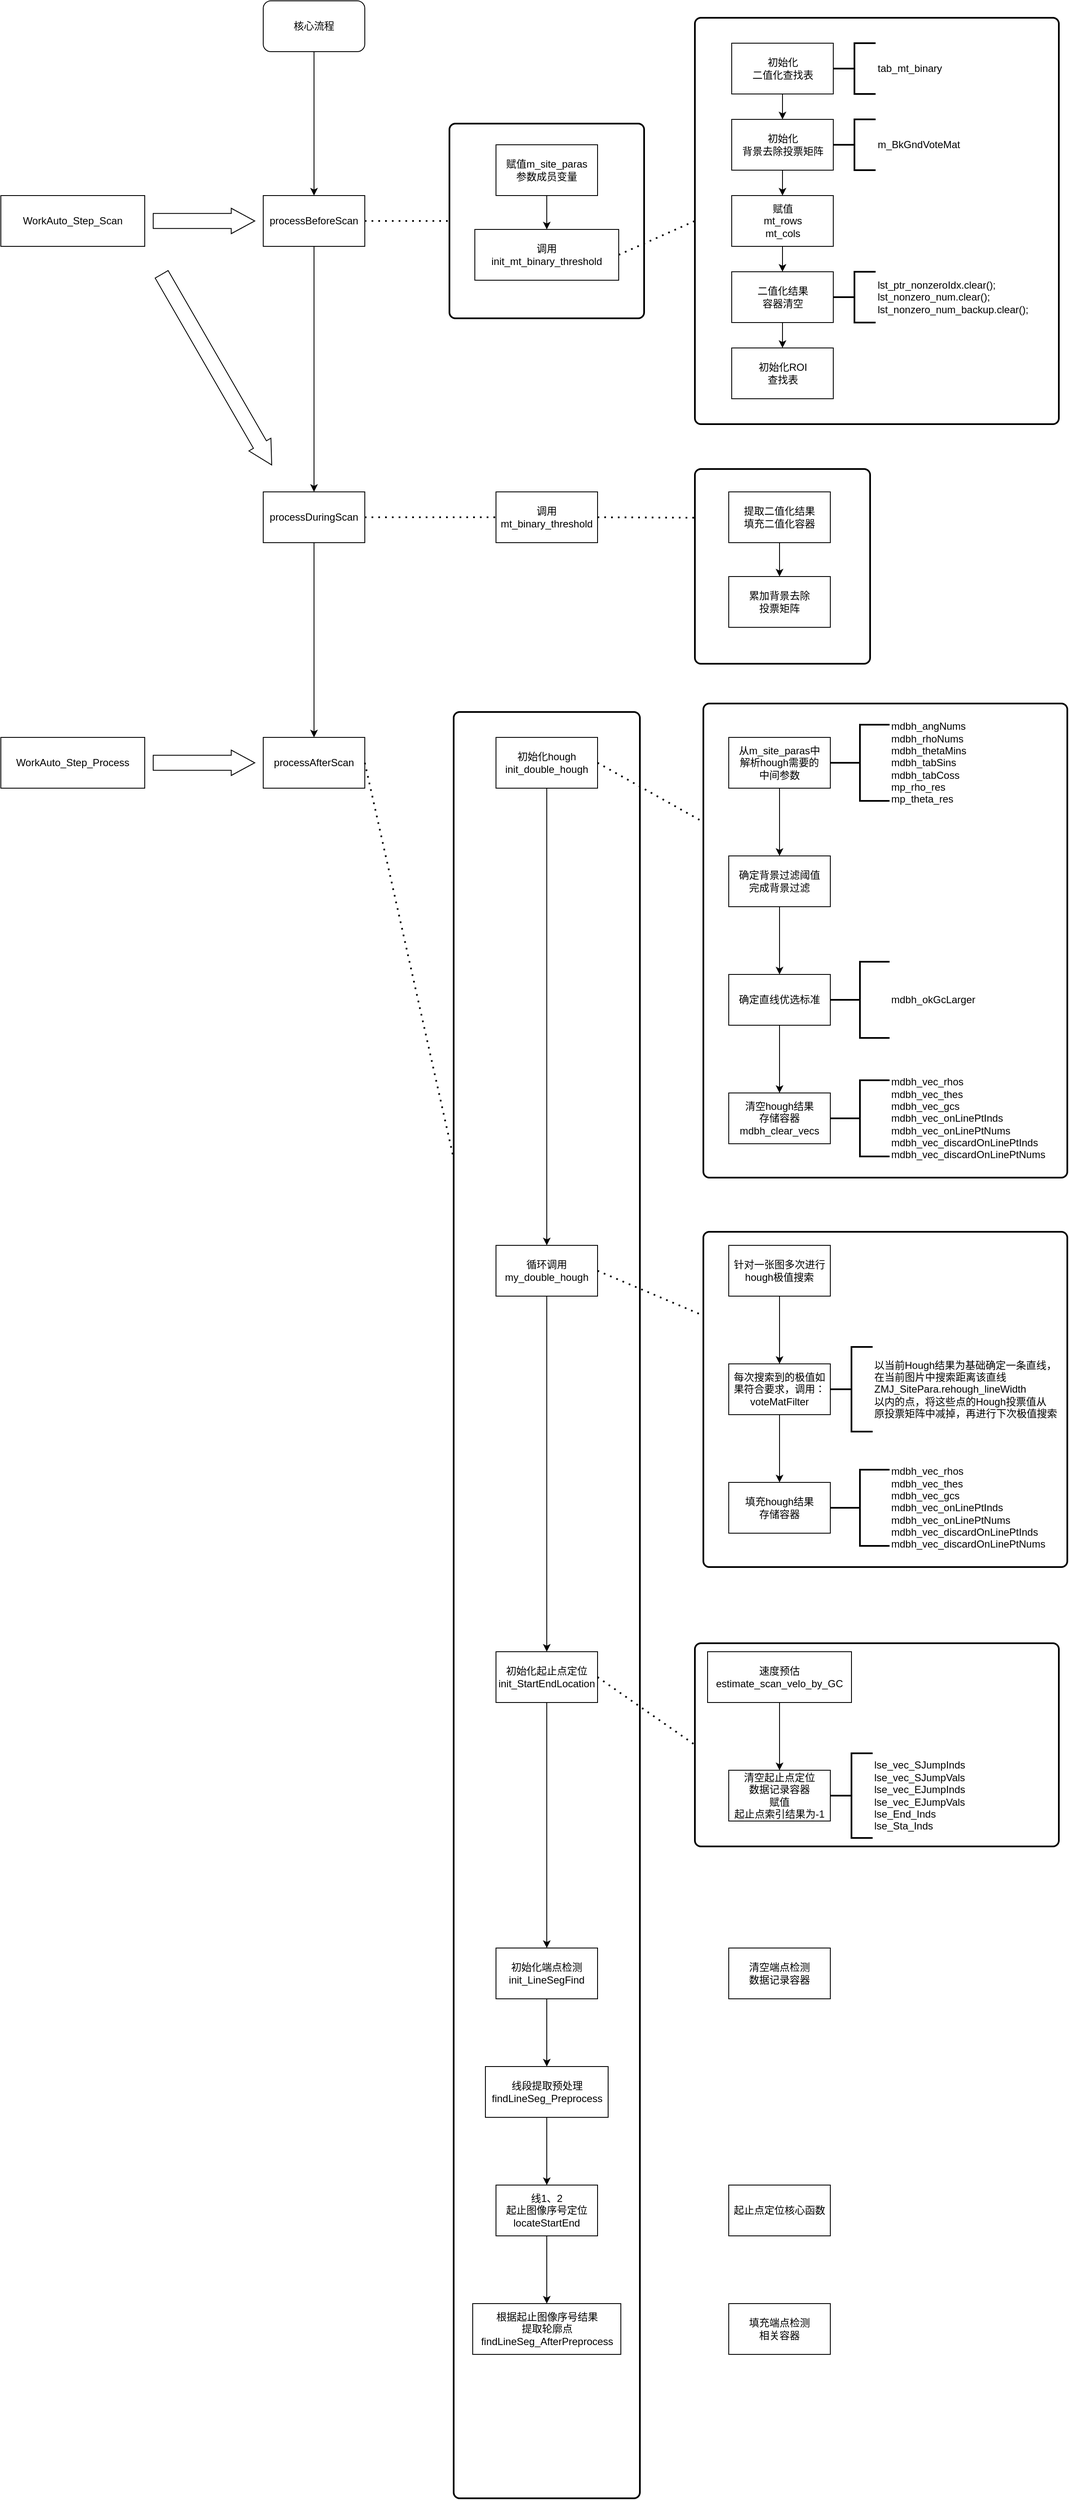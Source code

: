 <mxfile version="14.4.2" type="github">
  <diagram id="x87WVIfukVuzpfLglqjt" name="Page-1">
    <mxGraphModel dx="2377" dy="868" grid="1" gridSize="10" guides="1" tooltips="1" connect="1" arrows="1" fold="1" page="1" pageScale="1" pageWidth="827" pageHeight="1169" math="0" shadow="0">
      <root>
        <mxCell id="0" />
        <mxCell id="1" parent="0" />
        <mxCell id="iU9pxKzeouGR61ay9LNh-82" value="" style="rounded=1;whiteSpace=wrap;html=1;absoluteArcSize=1;arcSize=14;strokeWidth=2;" vertex="1" parent="1">
          <mxGeometry x="335" y="860" width="220" height="2110" as="geometry" />
        </mxCell>
        <mxCell id="iU9pxKzeouGR61ay9LNh-80" value="" style="rounded=1;whiteSpace=wrap;html=1;absoluteArcSize=1;arcSize=14;strokeWidth=2;" vertex="1" parent="1">
          <mxGeometry x="620" y="1960" width="430" height="240" as="geometry" />
        </mxCell>
        <mxCell id="iU9pxKzeouGR61ay9LNh-64" value="" style="rounded=1;whiteSpace=wrap;html=1;absoluteArcSize=1;arcSize=14;strokeWidth=2;" vertex="1" parent="1">
          <mxGeometry x="630" y="1474" width="430" height="396" as="geometry" />
        </mxCell>
        <mxCell id="iU9pxKzeouGR61ay9LNh-56" value="" style="rounded=1;whiteSpace=wrap;html=1;absoluteArcSize=1;arcSize=14;strokeWidth=2;" vertex="1" parent="1">
          <mxGeometry x="630" y="850" width="430" height="560" as="geometry" />
        </mxCell>
        <mxCell id="iU9pxKzeouGR61ay9LNh-30" value="" style="rounded=1;whiteSpace=wrap;html=1;absoluteArcSize=1;arcSize=14;strokeWidth=2;" vertex="1" parent="1">
          <mxGeometry x="620" y="573" width="207" height="230" as="geometry" />
        </mxCell>
        <mxCell id="iU9pxKzeouGR61ay9LNh-27" value="" style="rounded=1;whiteSpace=wrap;html=1;absoluteArcSize=1;arcSize=14;strokeWidth=2;" vertex="1" parent="1">
          <mxGeometry x="620" y="40" width="430" height="480" as="geometry" />
        </mxCell>
        <mxCell id="iU9pxKzeouGR61ay9LNh-25" value="" style="rounded=1;whiteSpace=wrap;html=1;absoluteArcSize=1;arcSize=14;strokeWidth=2;" vertex="1" parent="1">
          <mxGeometry x="330" y="165" width="230" height="230" as="geometry" />
        </mxCell>
        <mxCell id="iU9pxKzeouGR61ay9LNh-3" value="" style="edgeStyle=orthogonalEdgeStyle;rounded=0;orthogonalLoop=1;jettySize=auto;html=1;" edge="1" parent="1" source="iU9pxKzeouGR61ay9LNh-1" target="iU9pxKzeouGR61ay9LNh-2">
          <mxGeometry relative="1" as="geometry" />
        </mxCell>
        <mxCell id="iU9pxKzeouGR61ay9LNh-1" value="核心流程" style="rounded=1;whiteSpace=wrap;html=1;" vertex="1" parent="1">
          <mxGeometry x="110" y="20" width="120" height="60" as="geometry" />
        </mxCell>
        <mxCell id="iU9pxKzeouGR61ay9LNh-17" value="" style="edgeStyle=orthogonalEdgeStyle;rounded=0;orthogonalLoop=1;jettySize=auto;html=1;" edge="1" parent="1" source="iU9pxKzeouGR61ay9LNh-2" target="iU9pxKzeouGR61ay9LNh-16">
          <mxGeometry relative="1" as="geometry" />
        </mxCell>
        <mxCell id="iU9pxKzeouGR61ay9LNh-2" value="processBeforeScan" style="rounded=0;whiteSpace=wrap;html=1;" vertex="1" parent="1">
          <mxGeometry x="110" y="250" width="120" height="60" as="geometry" />
        </mxCell>
        <mxCell id="iU9pxKzeouGR61ay9LNh-6" value="" style="edgeStyle=orthogonalEdgeStyle;rounded=0;orthogonalLoop=1;jettySize=auto;html=1;" edge="1" parent="1" source="iU9pxKzeouGR61ay9LNh-4" target="iU9pxKzeouGR61ay9LNh-5">
          <mxGeometry relative="1" as="geometry" />
        </mxCell>
        <mxCell id="iU9pxKzeouGR61ay9LNh-4" value="赋值m_site_paras&lt;br&gt;参数成员变量" style="rounded=0;whiteSpace=wrap;html=1;" vertex="1" parent="1">
          <mxGeometry x="385" y="190" width="120" height="60" as="geometry" />
        </mxCell>
        <mxCell id="iU9pxKzeouGR61ay9LNh-5" value="调用&lt;br&gt;init_mt_binary_threshold" style="whiteSpace=wrap;html=1;rounded=0;" vertex="1" parent="1">
          <mxGeometry x="360" y="290" width="170" height="60" as="geometry" />
        </mxCell>
        <mxCell id="iU9pxKzeouGR61ay9LNh-9" value="" style="edgeStyle=orthogonalEdgeStyle;rounded=0;orthogonalLoop=1;jettySize=auto;html=1;" edge="1" parent="1" source="iU9pxKzeouGR61ay9LNh-7" target="iU9pxKzeouGR61ay9LNh-8">
          <mxGeometry relative="1" as="geometry" />
        </mxCell>
        <mxCell id="iU9pxKzeouGR61ay9LNh-7" value="初始化&lt;br&gt;二值化查找表" style="rounded=0;whiteSpace=wrap;html=1;" vertex="1" parent="1">
          <mxGeometry x="663.5" y="70" width="120" height="60" as="geometry" />
        </mxCell>
        <mxCell id="iU9pxKzeouGR61ay9LNh-11" value="" style="edgeStyle=orthogonalEdgeStyle;rounded=0;orthogonalLoop=1;jettySize=auto;html=1;" edge="1" parent="1" source="iU9pxKzeouGR61ay9LNh-8" target="iU9pxKzeouGR61ay9LNh-10">
          <mxGeometry relative="1" as="geometry" />
        </mxCell>
        <mxCell id="iU9pxKzeouGR61ay9LNh-8" value="初始化&lt;br&gt;背景去除投票矩阵" style="whiteSpace=wrap;html=1;rounded=0;" vertex="1" parent="1">
          <mxGeometry x="663.5" y="160" width="120" height="60" as="geometry" />
        </mxCell>
        <mxCell id="iU9pxKzeouGR61ay9LNh-13" value="" style="edgeStyle=orthogonalEdgeStyle;rounded=0;orthogonalLoop=1;jettySize=auto;html=1;" edge="1" parent="1" source="iU9pxKzeouGR61ay9LNh-10" target="iU9pxKzeouGR61ay9LNh-12">
          <mxGeometry relative="1" as="geometry" />
        </mxCell>
        <mxCell id="iU9pxKzeouGR61ay9LNh-10" value="赋值&lt;br&gt;mt_rows&lt;br&gt;mt_cols" style="whiteSpace=wrap;html=1;rounded=0;" vertex="1" parent="1">
          <mxGeometry x="663.5" y="250" width="120" height="60" as="geometry" />
        </mxCell>
        <mxCell id="iU9pxKzeouGR61ay9LNh-15" value="" style="edgeStyle=orthogonalEdgeStyle;rounded=0;orthogonalLoop=1;jettySize=auto;html=1;" edge="1" parent="1" source="iU9pxKzeouGR61ay9LNh-12" target="iU9pxKzeouGR61ay9LNh-14">
          <mxGeometry relative="1" as="geometry" />
        </mxCell>
        <mxCell id="iU9pxKzeouGR61ay9LNh-12" value="二值化结果&lt;br&gt;容器清空" style="whiteSpace=wrap;html=1;rounded=0;" vertex="1" parent="1">
          <mxGeometry x="663.5" y="340" width="120" height="60" as="geometry" />
        </mxCell>
        <mxCell id="iU9pxKzeouGR61ay9LNh-14" value="初始化ROI&lt;br&gt;查找表" style="whiteSpace=wrap;html=1;rounded=0;" vertex="1" parent="1">
          <mxGeometry x="663.5" y="430" width="120" height="60" as="geometry" />
        </mxCell>
        <mxCell id="iU9pxKzeouGR61ay9LNh-32" value="" style="edgeStyle=orthogonalEdgeStyle;rounded=0;orthogonalLoop=1;jettySize=auto;html=1;" edge="1" parent="1" source="iU9pxKzeouGR61ay9LNh-16" target="iU9pxKzeouGR61ay9LNh-31">
          <mxGeometry relative="1" as="geometry" />
        </mxCell>
        <mxCell id="iU9pxKzeouGR61ay9LNh-16" value="processDuringScan" style="rounded=0;whiteSpace=wrap;html=1;" vertex="1" parent="1">
          <mxGeometry x="110" y="600" width="120" height="60" as="geometry" />
        </mxCell>
        <mxCell id="iU9pxKzeouGR61ay9LNh-18" value="调用&lt;br&gt;mt_binary_threshold" style="rounded=0;whiteSpace=wrap;html=1;" vertex="1" parent="1">
          <mxGeometry x="385" y="600" width="120" height="60" as="geometry" />
        </mxCell>
        <mxCell id="iU9pxKzeouGR61ay9LNh-21" value="" style="edgeStyle=orthogonalEdgeStyle;rounded=0;orthogonalLoop=1;jettySize=auto;html=1;" edge="1" parent="1" source="iU9pxKzeouGR61ay9LNh-19" target="iU9pxKzeouGR61ay9LNh-20">
          <mxGeometry relative="1" as="geometry" />
        </mxCell>
        <mxCell id="iU9pxKzeouGR61ay9LNh-19" value="提取二值化结果&lt;br&gt;填充二值化容器" style="rounded=0;whiteSpace=wrap;html=1;" vertex="1" parent="1">
          <mxGeometry x="660" y="600" width="120" height="60" as="geometry" />
        </mxCell>
        <mxCell id="iU9pxKzeouGR61ay9LNh-20" value="累加背景去除&lt;br&gt;投票矩阵" style="whiteSpace=wrap;html=1;rounded=0;" vertex="1" parent="1">
          <mxGeometry x="660" y="700" width="120" height="60" as="geometry" />
        </mxCell>
        <mxCell id="iU9pxKzeouGR61ay9LNh-22" value="" style="endArrow=none;dashed=1;html=1;dashPattern=1 3;strokeWidth=2;exitX=1;exitY=0.5;exitDx=0;exitDy=0;entryX=0;entryY=0.5;entryDx=0;entryDy=0;" edge="1" parent="1" source="iU9pxKzeouGR61ay9LNh-16" target="iU9pxKzeouGR61ay9LNh-18">
          <mxGeometry width="50" height="50" relative="1" as="geometry">
            <mxPoint x="280" y="620" as="sourcePoint" />
            <mxPoint x="330" y="570" as="targetPoint" />
          </mxGeometry>
        </mxCell>
        <mxCell id="iU9pxKzeouGR61ay9LNh-23" value="" style="endArrow=none;dashed=1;html=1;dashPattern=1 3;strokeWidth=2;exitX=1;exitY=0.5;exitDx=0;exitDy=0;entryX=0;entryY=0.25;entryDx=0;entryDy=0;" edge="1" parent="1" source="iU9pxKzeouGR61ay9LNh-18" target="iU9pxKzeouGR61ay9LNh-30">
          <mxGeometry width="50" height="50" relative="1" as="geometry">
            <mxPoint x="510" y="584" as="sourcePoint" />
            <mxPoint x="665" y="584" as="targetPoint" />
          </mxGeometry>
        </mxCell>
        <mxCell id="iU9pxKzeouGR61ay9LNh-24" value="" style="endArrow=none;dashed=1;html=1;dashPattern=1 3;strokeWidth=2;exitX=1;exitY=0.5;exitDx=0;exitDy=0;entryX=0;entryY=0.5;entryDx=0;entryDy=0;" edge="1" parent="1" source="iU9pxKzeouGR61ay9LNh-2" target="iU9pxKzeouGR61ay9LNh-25">
          <mxGeometry width="50" height="50" relative="1" as="geometry">
            <mxPoint x="270" y="230" as="sourcePoint" />
            <mxPoint x="320" y="280" as="targetPoint" />
          </mxGeometry>
        </mxCell>
        <mxCell id="iU9pxKzeouGR61ay9LNh-28" value="" style="endArrow=none;dashed=1;html=1;dashPattern=1 3;strokeWidth=2;exitX=1;exitY=0.5;exitDx=0;exitDy=0;entryX=0;entryY=0.5;entryDx=0;entryDy=0;" edge="1" parent="1" source="iU9pxKzeouGR61ay9LNh-5" target="iU9pxKzeouGR61ay9LNh-27">
          <mxGeometry width="50" height="50" relative="1" as="geometry">
            <mxPoint x="240" y="290" as="sourcePoint" />
            <mxPoint x="340" y="290" as="targetPoint" />
          </mxGeometry>
        </mxCell>
        <mxCell id="iU9pxKzeouGR61ay9LNh-31" value="processAfterScan" style="whiteSpace=wrap;html=1;rounded=0;" vertex="1" parent="1">
          <mxGeometry x="110" y="890" width="120" height="60" as="geometry" />
        </mxCell>
        <mxCell id="iU9pxKzeouGR61ay9LNh-35" value="" style="edgeStyle=orthogonalEdgeStyle;rounded=0;orthogonalLoop=1;jettySize=auto;html=1;" edge="1" parent="1" source="iU9pxKzeouGR61ay9LNh-33" target="iU9pxKzeouGR61ay9LNh-34">
          <mxGeometry relative="1" as="geometry" />
        </mxCell>
        <mxCell id="iU9pxKzeouGR61ay9LNh-33" value="循环调用&lt;br&gt;my_double_hough" style="rounded=0;whiteSpace=wrap;html=1;" vertex="1" parent="1">
          <mxGeometry x="385" y="1490" width="120" height="60" as="geometry" />
        </mxCell>
        <mxCell id="iU9pxKzeouGR61ay9LNh-38" value="" style="edgeStyle=orthogonalEdgeStyle;rounded=0;orthogonalLoop=1;jettySize=auto;html=1;" edge="1" parent="1" source="iU9pxKzeouGR61ay9LNh-34" target="iU9pxKzeouGR61ay9LNh-37">
          <mxGeometry relative="1" as="geometry" />
        </mxCell>
        <mxCell id="iU9pxKzeouGR61ay9LNh-34" value="初始化起止点定位&lt;br&gt;init_StartEndLocation" style="whiteSpace=wrap;html=1;rounded=0;" vertex="1" parent="1">
          <mxGeometry x="385" y="1970" width="120" height="60" as="geometry" />
        </mxCell>
        <mxCell id="iU9pxKzeouGR61ay9LNh-45" value="" style="edgeStyle=orthogonalEdgeStyle;rounded=0;orthogonalLoop=1;jettySize=auto;html=1;" edge="1" parent="1" source="iU9pxKzeouGR61ay9LNh-36" target="iU9pxKzeouGR61ay9LNh-33">
          <mxGeometry relative="1" as="geometry" />
        </mxCell>
        <mxCell id="iU9pxKzeouGR61ay9LNh-36" value="初始化hough&lt;br&gt;init_double_hough" style="rounded=0;whiteSpace=wrap;html=1;" vertex="1" parent="1">
          <mxGeometry x="385" y="890" width="120" height="60" as="geometry" />
        </mxCell>
        <mxCell id="iU9pxKzeouGR61ay9LNh-40" value="" style="edgeStyle=orthogonalEdgeStyle;rounded=0;orthogonalLoop=1;jettySize=auto;html=1;" edge="1" parent="1" source="iU9pxKzeouGR61ay9LNh-37" target="iU9pxKzeouGR61ay9LNh-39">
          <mxGeometry relative="1" as="geometry" />
        </mxCell>
        <mxCell id="iU9pxKzeouGR61ay9LNh-37" value="初始化端点检测&lt;br&gt;init_LineSegFind" style="whiteSpace=wrap;html=1;rounded=0;" vertex="1" parent="1">
          <mxGeometry x="385" y="2320" width="120" height="60" as="geometry" />
        </mxCell>
        <mxCell id="iU9pxKzeouGR61ay9LNh-42" value="" style="edgeStyle=orthogonalEdgeStyle;rounded=0;orthogonalLoop=1;jettySize=auto;html=1;" edge="1" parent="1" source="iU9pxKzeouGR61ay9LNh-39" target="iU9pxKzeouGR61ay9LNh-41">
          <mxGeometry relative="1" as="geometry" />
        </mxCell>
        <mxCell id="iU9pxKzeouGR61ay9LNh-39" value="线段提取预处理&lt;br&gt;findLineSeg_Preprocess" style="whiteSpace=wrap;html=1;rounded=0;" vertex="1" parent="1">
          <mxGeometry x="372.5" y="2460" width="145" height="60" as="geometry" />
        </mxCell>
        <mxCell id="iU9pxKzeouGR61ay9LNh-44" value="" style="edgeStyle=orthogonalEdgeStyle;rounded=0;orthogonalLoop=1;jettySize=auto;html=1;" edge="1" parent="1" source="iU9pxKzeouGR61ay9LNh-41" target="iU9pxKzeouGR61ay9LNh-43">
          <mxGeometry relative="1" as="geometry" />
        </mxCell>
        <mxCell id="iU9pxKzeouGR61ay9LNh-41" value="线1、2&lt;br&gt;起止图像序号定位&lt;br&gt;locateStartEnd" style="whiteSpace=wrap;html=1;rounded=0;" vertex="1" parent="1">
          <mxGeometry x="385" y="2600" width="120" height="60" as="geometry" />
        </mxCell>
        <mxCell id="iU9pxKzeouGR61ay9LNh-43" value="根据起止图像序号结果&lt;br&gt;提取轮廓点&lt;br&gt;findLineSeg_AfterPreprocess" style="whiteSpace=wrap;html=1;rounded=0;" vertex="1" parent="1">
          <mxGeometry x="357.5" y="2740" width="175" height="60" as="geometry" />
        </mxCell>
        <mxCell id="iU9pxKzeouGR61ay9LNh-48" value="" style="edgeStyle=orthogonalEdgeStyle;rounded=0;orthogonalLoop=1;jettySize=auto;html=1;" edge="1" parent="1" source="iU9pxKzeouGR61ay9LNh-46" target="iU9pxKzeouGR61ay9LNh-47">
          <mxGeometry relative="1" as="geometry" />
        </mxCell>
        <mxCell id="iU9pxKzeouGR61ay9LNh-46" value="从m_site_paras中&lt;br&gt;解析hough需要的&lt;br&gt;中间参数" style="rounded=0;whiteSpace=wrap;html=1;" vertex="1" parent="1">
          <mxGeometry x="660" y="890" width="120" height="60" as="geometry" />
        </mxCell>
        <mxCell id="iU9pxKzeouGR61ay9LNh-50" value="" style="edgeStyle=orthogonalEdgeStyle;rounded=0;orthogonalLoop=1;jettySize=auto;html=1;" edge="1" parent="1" source="iU9pxKzeouGR61ay9LNh-47" target="iU9pxKzeouGR61ay9LNh-49">
          <mxGeometry relative="1" as="geometry" />
        </mxCell>
        <mxCell id="iU9pxKzeouGR61ay9LNh-47" value="确定背景过滤阈值&lt;br&gt;完成背景过滤" style="whiteSpace=wrap;html=1;rounded=0;" vertex="1" parent="1">
          <mxGeometry x="660" y="1030" width="120" height="60" as="geometry" />
        </mxCell>
        <mxCell id="iU9pxKzeouGR61ay9LNh-52" value="" style="edgeStyle=orthogonalEdgeStyle;rounded=0;orthogonalLoop=1;jettySize=auto;html=1;" edge="1" parent="1" source="iU9pxKzeouGR61ay9LNh-49" target="iU9pxKzeouGR61ay9LNh-51">
          <mxGeometry relative="1" as="geometry" />
        </mxCell>
        <mxCell id="iU9pxKzeouGR61ay9LNh-49" value="确定直线优选标准" style="whiteSpace=wrap;html=1;rounded=0;" vertex="1" parent="1">
          <mxGeometry x="660" y="1170" width="120" height="60" as="geometry" />
        </mxCell>
        <mxCell id="iU9pxKzeouGR61ay9LNh-51" value="清空hough结果&lt;br&gt;存储容器&lt;br&gt;mdbh_clear_vecs" style="whiteSpace=wrap;html=1;rounded=0;" vertex="1" parent="1">
          <mxGeometry x="660" y="1310" width="120" height="60" as="geometry" />
        </mxCell>
        <mxCell id="iU9pxKzeouGR61ay9LNh-53" value="mdbh_angNums&lt;br&gt;mdbh_rhoNums&lt;br&gt;mdbh_thetaMins&lt;br&gt;mdbh_tabSins&lt;br&gt;mdbh_tabCoss&lt;br&gt;mp_rho_res&lt;br&gt;mp_theta_res" style="strokeWidth=2;html=1;shape=mxgraph.flowchart.annotation_2;align=left;labelPosition=right;pointerEvents=1;" vertex="1" parent="1">
          <mxGeometry x="780" y="875" width="70" height="90" as="geometry" />
        </mxCell>
        <mxCell id="iU9pxKzeouGR61ay9LNh-54" value="mdbh_okGcLarger" style="strokeWidth=2;html=1;shape=mxgraph.flowchart.annotation_2;align=left;labelPosition=right;pointerEvents=1;" vertex="1" parent="1">
          <mxGeometry x="780" y="1155" width="70" height="90" as="geometry" />
        </mxCell>
        <mxCell id="iU9pxKzeouGR61ay9LNh-55" value="mdbh_vec_rhos&lt;br&gt;mdbh_vec_thes&lt;br&gt;mdbh_vec_gcs&lt;br&gt;mdbh_vec_onLinePtInds&lt;br&gt;mdbh_vec_onLinePtNums&lt;br&gt;mdbh_vec_discardOnLinePtInds&lt;br&gt;mdbh_vec_discardOnLinePtNums" style="strokeWidth=2;html=1;shape=mxgraph.flowchart.annotation_2;align=left;labelPosition=right;pointerEvents=1;" vertex="1" parent="1">
          <mxGeometry x="780" y="1295" width="70" height="90" as="geometry" />
        </mxCell>
        <mxCell id="iU9pxKzeouGR61ay9LNh-57" value="" style="endArrow=none;dashed=1;html=1;dashPattern=1 3;strokeWidth=2;exitX=1;exitY=0.5;exitDx=0;exitDy=0;entryX=0;entryY=0.25;entryDx=0;entryDy=0;" edge="1" parent="1" source="iU9pxKzeouGR61ay9LNh-36" target="iU9pxKzeouGR61ay9LNh-56">
          <mxGeometry width="50" height="50" relative="1" as="geometry">
            <mxPoint x="560" y="1000" as="sourcePoint" />
            <mxPoint x="610" y="950" as="targetPoint" />
          </mxGeometry>
        </mxCell>
        <mxCell id="iU9pxKzeouGR61ay9LNh-59" value="填充hough结果&lt;br&gt;存储容器" style="rounded=0;whiteSpace=wrap;html=1;" vertex="1" parent="1">
          <mxGeometry x="660" y="1770" width="120" height="60" as="geometry" />
        </mxCell>
        <mxCell id="iU9pxKzeouGR61ay9LNh-62" value="" style="edgeStyle=orthogonalEdgeStyle;rounded=0;orthogonalLoop=1;jettySize=auto;html=1;" edge="1" parent="1" source="iU9pxKzeouGR61ay9LNh-60" target="iU9pxKzeouGR61ay9LNh-61">
          <mxGeometry relative="1" as="geometry" />
        </mxCell>
        <mxCell id="iU9pxKzeouGR61ay9LNh-60" value="针对一张图多次进行&lt;br&gt;hough极值搜索" style="rounded=0;whiteSpace=wrap;html=1;" vertex="1" parent="1">
          <mxGeometry x="660" y="1490" width="120" height="60" as="geometry" />
        </mxCell>
        <mxCell id="iU9pxKzeouGR61ay9LNh-63" value="" style="edgeStyle=orthogonalEdgeStyle;rounded=0;orthogonalLoop=1;jettySize=auto;html=1;" edge="1" parent="1" source="iU9pxKzeouGR61ay9LNh-61" target="iU9pxKzeouGR61ay9LNh-59">
          <mxGeometry relative="1" as="geometry" />
        </mxCell>
        <mxCell id="iU9pxKzeouGR61ay9LNh-61" value="每次搜索到的极值如果符合要求，调用：&lt;br&gt;voteMatFilter" style="whiteSpace=wrap;html=1;rounded=0;" vertex="1" parent="1">
          <mxGeometry x="660" y="1630" width="120" height="60" as="geometry" />
        </mxCell>
        <mxCell id="iU9pxKzeouGR61ay9LNh-65" value="mdbh_vec_rhos&lt;br&gt;mdbh_vec_thes&lt;br&gt;mdbh_vec_gcs&lt;br&gt;mdbh_vec_onLinePtInds&lt;br&gt;mdbh_vec_onLinePtNums&lt;br&gt;mdbh_vec_discardOnLinePtInds&lt;br&gt;mdbh_vec_discardOnLinePtNums" style="strokeWidth=2;html=1;shape=mxgraph.flowchart.annotation_2;align=left;labelPosition=right;pointerEvents=1;" vertex="1" parent="1">
          <mxGeometry x="780" y="1755" width="70" height="90" as="geometry" />
        </mxCell>
        <mxCell id="iU9pxKzeouGR61ay9LNh-66" value="" style="endArrow=none;dashed=1;html=1;dashPattern=1 3;strokeWidth=2;exitX=1;exitY=0.5;exitDx=0;exitDy=0;entryX=0;entryY=0.25;entryDx=0;entryDy=0;" edge="1" parent="1" source="iU9pxKzeouGR61ay9LNh-33" target="iU9pxKzeouGR61ay9LNh-64">
          <mxGeometry width="50" height="50" relative="1" as="geometry">
            <mxPoint x="495" y="1340" as="sourcePoint" />
            <mxPoint x="620" y="1410" as="targetPoint" />
          </mxGeometry>
        </mxCell>
        <mxCell id="iU9pxKzeouGR61ay9LNh-67" value="以当前Hough结果为基础确定一条直线，&lt;br&gt;在当前图片中搜索距离该直线&lt;br&gt;ZMJ_SitePara.rehough_lineWidth&lt;br&gt;以内的点，将这些点的Hough投票值从&lt;br&gt;原投票矩阵中减掉，再进行下次极值搜索" style="strokeWidth=2;html=1;shape=mxgraph.flowchart.annotation_2;align=left;labelPosition=right;pointerEvents=1;" vertex="1" parent="1">
          <mxGeometry x="780" y="1610" width="50" height="100" as="geometry" />
        </mxCell>
        <mxCell id="iU9pxKzeouGR61ay9LNh-77" value="" style="edgeStyle=orthogonalEdgeStyle;rounded=0;orthogonalLoop=1;jettySize=auto;html=1;" edge="1" parent="1" source="iU9pxKzeouGR61ay9LNh-68" target="iU9pxKzeouGR61ay9LNh-69">
          <mxGeometry relative="1" as="geometry" />
        </mxCell>
        <mxCell id="iU9pxKzeouGR61ay9LNh-68" value="速度预估&lt;br&gt;estimate_scan_velo_by_GC" style="rounded=0;whiteSpace=wrap;html=1;" vertex="1" parent="1">
          <mxGeometry x="635" y="1970" width="170" height="60" as="geometry" />
        </mxCell>
        <mxCell id="iU9pxKzeouGR61ay9LNh-69" value="清空起止点定位&lt;br&gt;数据记录容器&lt;br&gt;赋值&lt;br&gt;起止点索引结果为-1" style="rounded=0;whiteSpace=wrap;html=1;" vertex="1" parent="1">
          <mxGeometry x="660" y="2110" width="120" height="60" as="geometry" />
        </mxCell>
        <mxCell id="iU9pxKzeouGR61ay9LNh-75" value="清空端点检测&lt;br&gt;数据记录容器" style="rounded=0;whiteSpace=wrap;html=1;" vertex="1" parent="1">
          <mxGeometry x="660" y="2320" width="120" height="60" as="geometry" />
        </mxCell>
        <mxCell id="iU9pxKzeouGR61ay9LNh-76" value="lse_vec_SJumpInds&lt;br&gt;lse_vec_SJumpVals&lt;br&gt;lse_vec_EJumpInds&lt;br&gt;lse_vec_EJumpVals&lt;br&gt;lse_End_Inds&lt;br&gt;lse_Sta_Inds" style="strokeWidth=2;html=1;shape=mxgraph.flowchart.annotation_2;align=left;labelPosition=right;pointerEvents=1;" vertex="1" parent="1">
          <mxGeometry x="780" y="2090" width="50" height="100" as="geometry" />
        </mxCell>
        <mxCell id="iU9pxKzeouGR61ay9LNh-78" value="起止点定位核心函数" style="rounded=0;whiteSpace=wrap;html=1;" vertex="1" parent="1">
          <mxGeometry x="660" y="2600" width="120" height="60" as="geometry" />
        </mxCell>
        <mxCell id="iU9pxKzeouGR61ay9LNh-79" value="填充端点检测&lt;br&gt;相关容器" style="rounded=0;whiteSpace=wrap;html=1;" vertex="1" parent="1">
          <mxGeometry x="660" y="2740" width="120" height="60" as="geometry" />
        </mxCell>
        <mxCell id="iU9pxKzeouGR61ay9LNh-81" value="" style="endArrow=none;dashed=1;html=1;dashPattern=1 3;strokeWidth=2;exitX=1;exitY=0.5;exitDx=0;exitDy=0;entryX=0;entryY=0.5;entryDx=0;entryDy=0;" edge="1" parent="1" source="iU9pxKzeouGR61ay9LNh-34" target="iU9pxKzeouGR61ay9LNh-80">
          <mxGeometry width="50" height="50" relative="1" as="geometry">
            <mxPoint x="517.5" y="1940" as="sourcePoint" />
            <mxPoint x="642.5" y="1993" as="targetPoint" />
          </mxGeometry>
        </mxCell>
        <mxCell id="iU9pxKzeouGR61ay9LNh-83" value="" style="endArrow=none;dashed=1;html=1;dashPattern=1 3;strokeWidth=2;exitX=1;exitY=0.5;exitDx=0;exitDy=0;entryX=0;entryY=0.25;entryDx=0;entryDy=0;" edge="1" parent="1" source="iU9pxKzeouGR61ay9LNh-31" target="iU9pxKzeouGR61ay9LNh-82">
          <mxGeometry width="50" height="50" relative="1" as="geometry">
            <mxPoint x="230" y="1120" as="sourcePoint" />
            <mxPoint x="280" y="1070" as="targetPoint" />
          </mxGeometry>
        </mxCell>
        <mxCell id="iU9pxKzeouGR61ay9LNh-84" value="WorkAuto_Step_Scan" style="rounded=0;whiteSpace=wrap;html=1;" vertex="1" parent="1">
          <mxGeometry x="-200" y="250" width="170" height="60" as="geometry" />
        </mxCell>
        <mxCell id="iU9pxKzeouGR61ay9LNh-85" value="" style="html=1;shadow=0;dashed=0;align=center;verticalAlign=middle;shape=mxgraph.arrows2.arrow;dy=0.41;dx=27.8;notch=0;" vertex="1" parent="1">
          <mxGeometry x="-20" y="265" width="120" height="30" as="geometry" />
        </mxCell>
        <mxCell id="iU9pxKzeouGR61ay9LNh-87" value="" style="html=1;shadow=0;dashed=0;align=center;verticalAlign=middle;shape=mxgraph.arrows2.arrow;dy=0.41;dx=27.8;notch=0;rotation=60;" vertex="1" parent="1">
          <mxGeometry x="-75" y="440.62" width="260" height="30" as="geometry" />
        </mxCell>
        <mxCell id="iU9pxKzeouGR61ay9LNh-88" value="WorkAuto_Step_Process" style="rounded=0;whiteSpace=wrap;html=1;" vertex="1" parent="1">
          <mxGeometry x="-200" y="890" width="170" height="60" as="geometry" />
        </mxCell>
        <mxCell id="iU9pxKzeouGR61ay9LNh-89" value="" style="html=1;shadow=0;dashed=0;align=center;verticalAlign=middle;shape=mxgraph.arrows2.arrow;dy=0.41;dx=27.8;notch=0;" vertex="1" parent="1">
          <mxGeometry x="-20" y="905" width="120" height="30" as="geometry" />
        </mxCell>
        <mxCell id="iU9pxKzeouGR61ay9LNh-90" value="tab_mt_binary" style="strokeWidth=2;html=1;shape=mxgraph.flowchart.annotation_2;align=left;labelPosition=right;pointerEvents=1;" vertex="1" parent="1">
          <mxGeometry x="783.5" y="70" width="50" height="60" as="geometry" />
        </mxCell>
        <mxCell id="iU9pxKzeouGR61ay9LNh-91" value="m_BkGndVoteMat" style="strokeWidth=2;html=1;shape=mxgraph.flowchart.annotation_2;align=left;labelPosition=right;pointerEvents=1;" vertex="1" parent="1">
          <mxGeometry x="783.5" y="160" width="50" height="60" as="geometry" />
        </mxCell>
        <mxCell id="iU9pxKzeouGR61ay9LNh-92" value="&lt;div&gt;lst_ptr_nonzeroIdx.clear();&lt;/div&gt;&lt;div&gt;&lt;span&gt;	&lt;/span&gt;lst_nonzero_num.clear();&lt;/div&gt;&lt;div&gt;&lt;span&gt;	&lt;/span&gt;lst_nonzero_num_backup.clear();&lt;/div&gt;" style="strokeWidth=2;html=1;shape=mxgraph.flowchart.annotation_2;align=left;labelPosition=right;pointerEvents=1;" vertex="1" parent="1">
          <mxGeometry x="783.5" y="340" width="50" height="60" as="geometry" />
        </mxCell>
      </root>
    </mxGraphModel>
  </diagram>
</mxfile>
